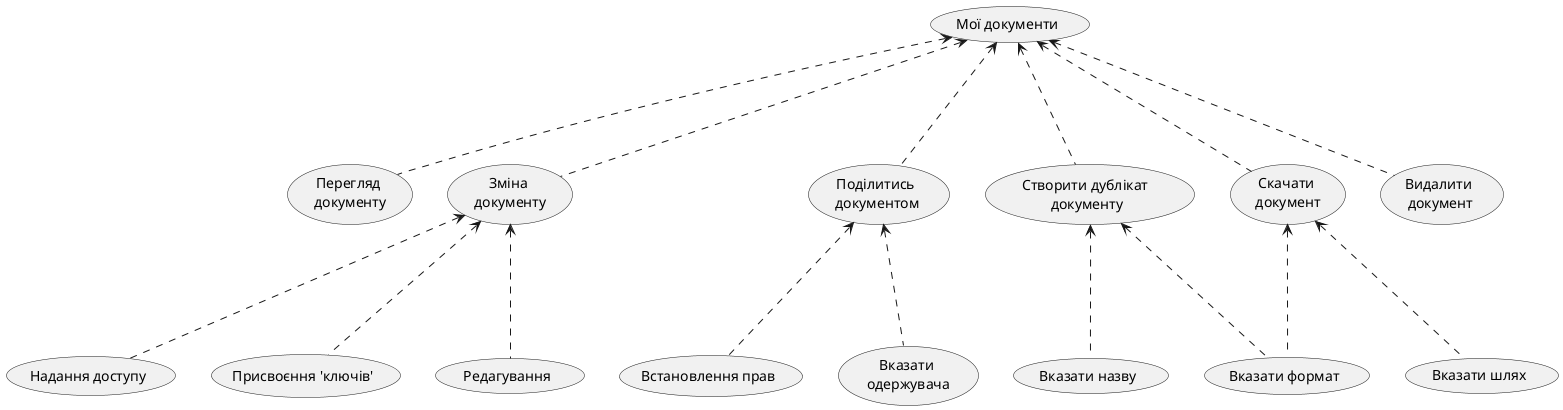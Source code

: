 @startuml

(Мої документи)<...(Перегляд \nдокументу)

(Мої документи)<...(Зміна \nдокументу)
(Зміна \nдокументу)<...(Надання доступу)
(Зміна \nдокументу)<...(Присвоєння 'ключів')
(Зміна \nдокументу)<...(Редагування)

(Мої документи)<...(Поділитись \nдокументом)
(Поділитись \nдокументом)<...(Встановлення прав)
(Поділитись \nдокументом)<...(Вказати \nодержувача)

(Мої документи)<...(Створити дублікат \nдокументу)
(Створити дублікат \nдокументу)<...(Вказати назву)
(Створити дублікат \nдокументу)<...(Вказати формат)

(Мої документи)<...(Скачати \nдокумент)
(Скачати \nдокумент)<...(Вказати формат)
(Скачати \nдокумент)<...(Вказати шлях)

(Мої документи)<...(Видалити \nдокумент)

@endum
